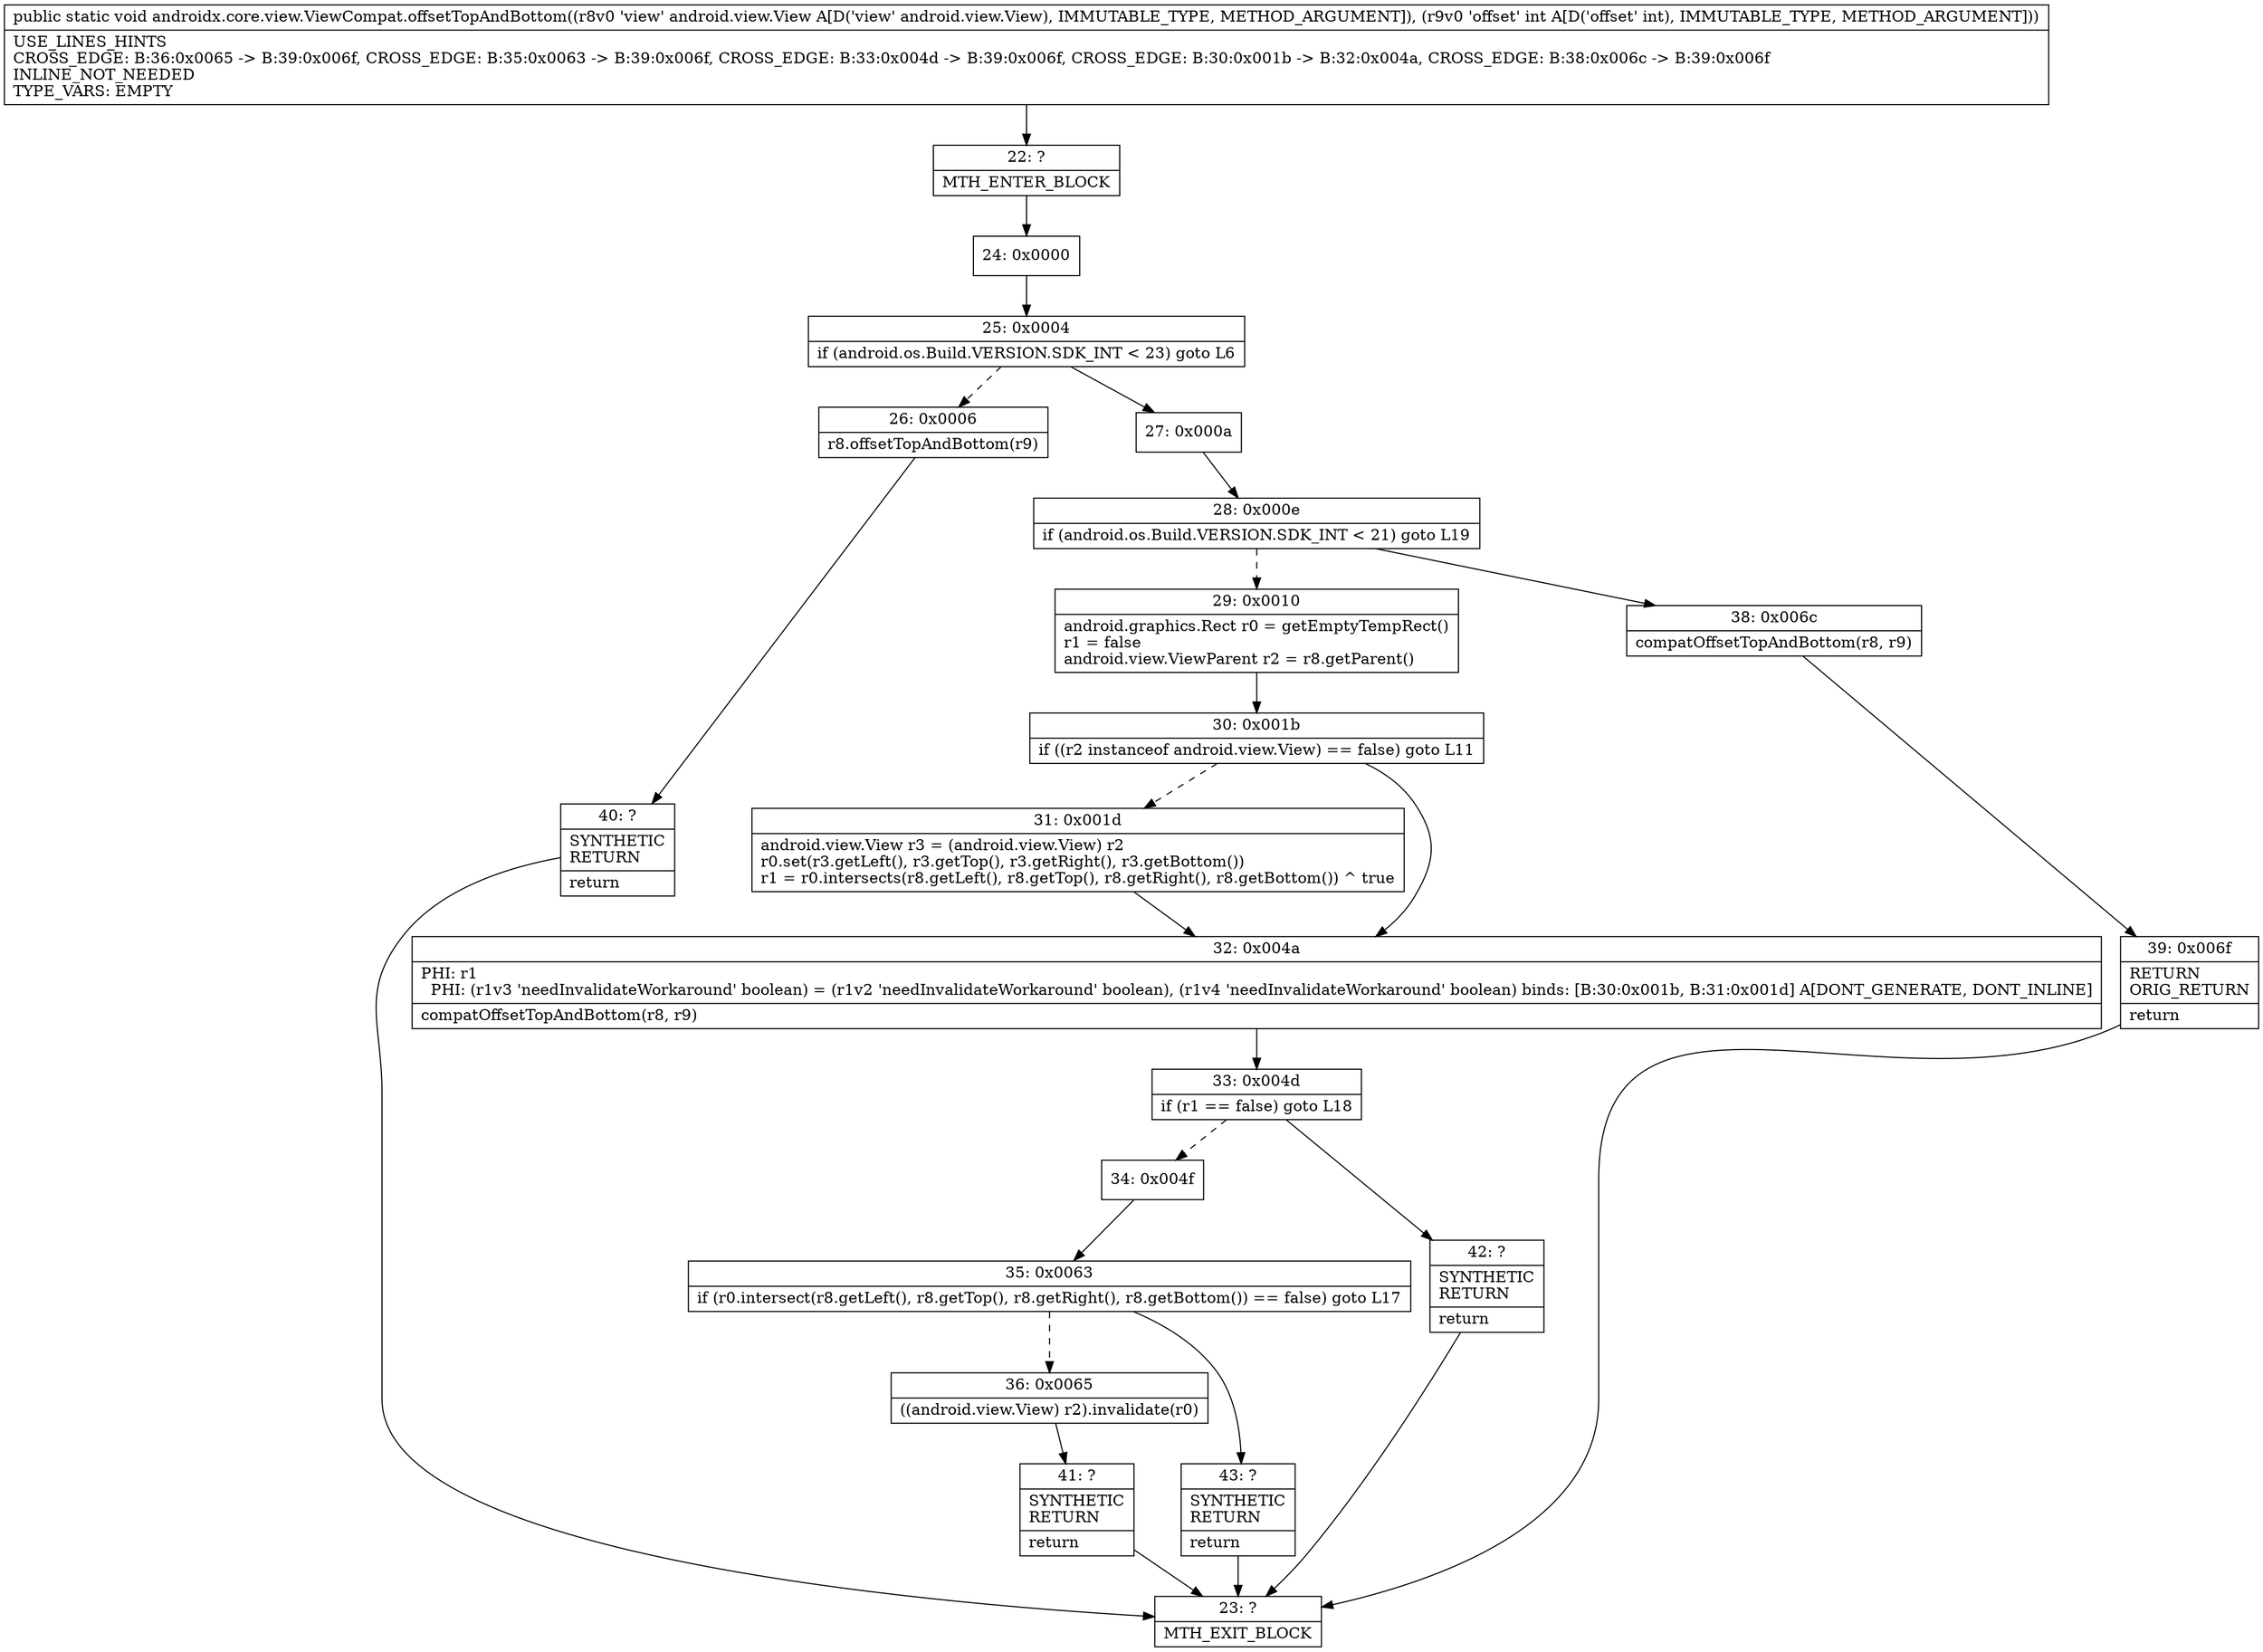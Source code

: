 digraph "CFG forandroidx.core.view.ViewCompat.offsetTopAndBottom(Landroid\/view\/View;I)V" {
Node_22 [shape=record,label="{22\:\ ?|MTH_ENTER_BLOCK\l}"];
Node_24 [shape=record,label="{24\:\ 0x0000}"];
Node_25 [shape=record,label="{25\:\ 0x0004|if (android.os.Build.VERSION.SDK_INT \< 23) goto L6\l}"];
Node_26 [shape=record,label="{26\:\ 0x0006|r8.offsetTopAndBottom(r9)\l}"];
Node_40 [shape=record,label="{40\:\ ?|SYNTHETIC\lRETURN\l|return\l}"];
Node_23 [shape=record,label="{23\:\ ?|MTH_EXIT_BLOCK\l}"];
Node_27 [shape=record,label="{27\:\ 0x000a}"];
Node_28 [shape=record,label="{28\:\ 0x000e|if (android.os.Build.VERSION.SDK_INT \< 21) goto L19\l}"];
Node_29 [shape=record,label="{29\:\ 0x0010|android.graphics.Rect r0 = getEmptyTempRect()\lr1 = false\landroid.view.ViewParent r2 = r8.getParent()\l}"];
Node_30 [shape=record,label="{30\:\ 0x001b|if ((r2 instanceof android.view.View) == false) goto L11\l}"];
Node_31 [shape=record,label="{31\:\ 0x001d|android.view.View r3 = (android.view.View) r2\lr0.set(r3.getLeft(), r3.getTop(), r3.getRight(), r3.getBottom())\lr1 = r0.intersects(r8.getLeft(), r8.getTop(), r8.getRight(), r8.getBottom()) ^ true\l}"];
Node_32 [shape=record,label="{32\:\ 0x004a|PHI: r1 \l  PHI: (r1v3 'needInvalidateWorkaround' boolean) = (r1v2 'needInvalidateWorkaround' boolean), (r1v4 'needInvalidateWorkaround' boolean) binds: [B:30:0x001b, B:31:0x001d] A[DONT_GENERATE, DONT_INLINE]\l|compatOffsetTopAndBottom(r8, r9)\l}"];
Node_33 [shape=record,label="{33\:\ 0x004d|if (r1 == false) goto L18\l}"];
Node_34 [shape=record,label="{34\:\ 0x004f}"];
Node_35 [shape=record,label="{35\:\ 0x0063|if (r0.intersect(r8.getLeft(), r8.getTop(), r8.getRight(), r8.getBottom()) == false) goto L17\l}"];
Node_36 [shape=record,label="{36\:\ 0x0065|((android.view.View) r2).invalidate(r0)\l}"];
Node_41 [shape=record,label="{41\:\ ?|SYNTHETIC\lRETURN\l|return\l}"];
Node_43 [shape=record,label="{43\:\ ?|SYNTHETIC\lRETURN\l|return\l}"];
Node_42 [shape=record,label="{42\:\ ?|SYNTHETIC\lRETURN\l|return\l}"];
Node_38 [shape=record,label="{38\:\ 0x006c|compatOffsetTopAndBottom(r8, r9)\l}"];
Node_39 [shape=record,label="{39\:\ 0x006f|RETURN\lORIG_RETURN\l|return\l}"];
MethodNode[shape=record,label="{public static void androidx.core.view.ViewCompat.offsetTopAndBottom((r8v0 'view' android.view.View A[D('view' android.view.View), IMMUTABLE_TYPE, METHOD_ARGUMENT]), (r9v0 'offset' int A[D('offset' int), IMMUTABLE_TYPE, METHOD_ARGUMENT]))  | USE_LINES_HINTS\lCROSS_EDGE: B:36:0x0065 \-\> B:39:0x006f, CROSS_EDGE: B:35:0x0063 \-\> B:39:0x006f, CROSS_EDGE: B:33:0x004d \-\> B:39:0x006f, CROSS_EDGE: B:30:0x001b \-\> B:32:0x004a, CROSS_EDGE: B:38:0x006c \-\> B:39:0x006f\lINLINE_NOT_NEEDED\lTYPE_VARS: EMPTY\l}"];
MethodNode -> Node_22;Node_22 -> Node_24;
Node_24 -> Node_25;
Node_25 -> Node_26[style=dashed];
Node_25 -> Node_27;
Node_26 -> Node_40;
Node_40 -> Node_23;
Node_27 -> Node_28;
Node_28 -> Node_29[style=dashed];
Node_28 -> Node_38;
Node_29 -> Node_30;
Node_30 -> Node_31[style=dashed];
Node_30 -> Node_32;
Node_31 -> Node_32;
Node_32 -> Node_33;
Node_33 -> Node_34[style=dashed];
Node_33 -> Node_42;
Node_34 -> Node_35;
Node_35 -> Node_36[style=dashed];
Node_35 -> Node_43;
Node_36 -> Node_41;
Node_41 -> Node_23;
Node_43 -> Node_23;
Node_42 -> Node_23;
Node_38 -> Node_39;
Node_39 -> Node_23;
}

